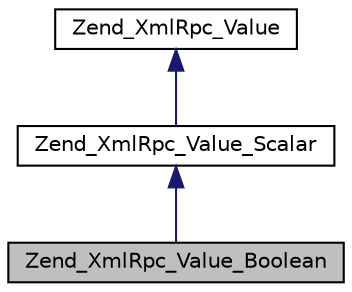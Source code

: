 digraph G
{
  edge [fontname="Helvetica",fontsize="10",labelfontname="Helvetica",labelfontsize="10"];
  node [fontname="Helvetica",fontsize="10",shape=record];
  Node1 [label="Zend_XmlRpc_Value_Boolean",height=0.2,width=0.4,color="black", fillcolor="grey75", style="filled" fontcolor="black"];
  Node2 -> Node1 [dir="back",color="midnightblue",fontsize="10",style="solid",fontname="Helvetica"];
  Node2 [label="Zend_XmlRpc_Value_Scalar",height=0.2,width=0.4,color="black", fillcolor="white", style="filled",URL="$class_zend___xml_rpc___value___scalar.html"];
  Node3 -> Node2 [dir="back",color="midnightblue",fontsize="10",style="solid",fontname="Helvetica"];
  Node3 [label="Zend_XmlRpc_Value",height=0.2,width=0.4,color="black", fillcolor="white", style="filled",URL="$class_zend___xml_rpc___value.html"];
}
